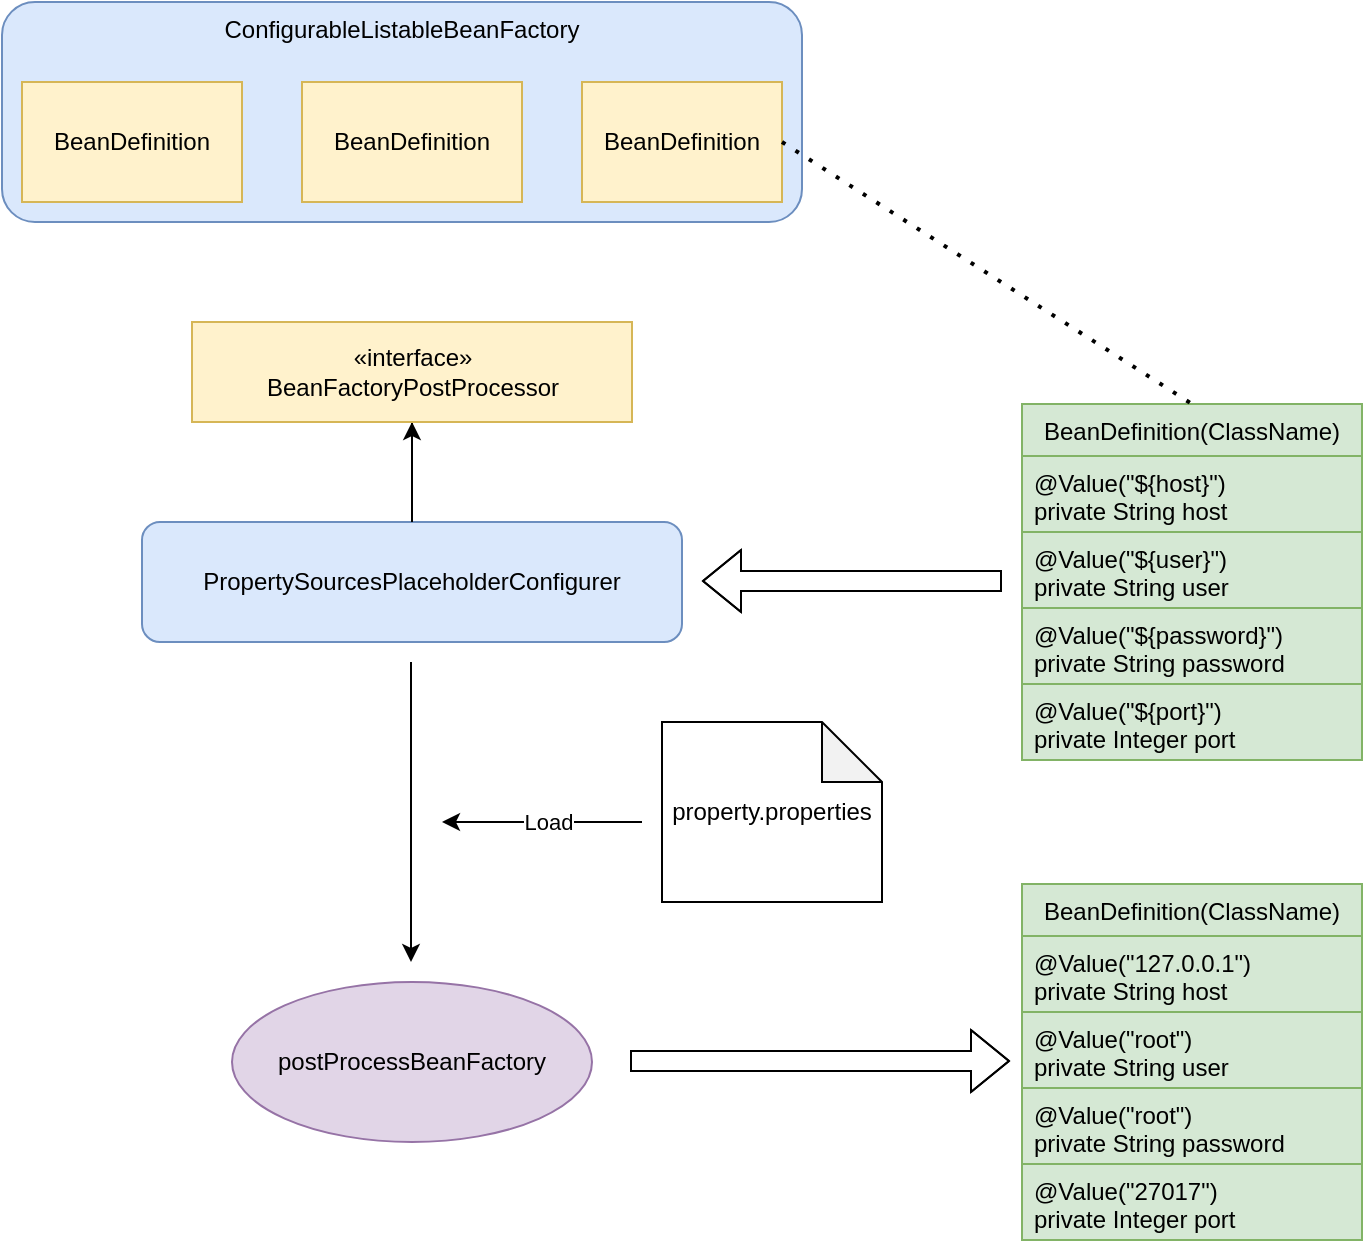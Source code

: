 <mxfile version="15.9.1" type="device"><diagram id="U7V73zNpmijPJowS_P90" name="Page-1"><mxGraphModel dx="1298" dy="752" grid="1" gridSize="10" guides="1" tooltips="1" connect="1" arrows="1" fold="1" page="1" pageScale="1" pageWidth="827" pageHeight="1169" math="0" shadow="0"><root><mxCell id="0"/><mxCell id="1" parent="0"/><mxCell id="ZiVWcMGPxniHILR3XmI_-1" value="ConfigurableListableBeanFactory&lt;br&gt;" style="rounded=1;whiteSpace=wrap;html=1;fillColor=#dae8fc;strokeColor=#6c8ebf;align=center;verticalAlign=top;" vertex="1" parent="1"><mxGeometry x="100" y="70" width="400" height="110" as="geometry"/></mxCell><mxCell id="ZiVWcMGPxniHILR3XmI_-2" value="BeanDefinition" style="rounded=0;whiteSpace=wrap;html=1;fillColor=#fff2cc;strokeColor=#d6b656;" vertex="1" parent="1"><mxGeometry x="110" y="110" width="110" height="60" as="geometry"/></mxCell><mxCell id="ZiVWcMGPxniHILR3XmI_-3" value="BeanDefinition" style="rounded=0;whiteSpace=wrap;html=1;fillColor=#fff2cc;strokeColor=#d6b656;" vertex="1" parent="1"><mxGeometry x="250" y="110" width="110" height="60" as="geometry"/></mxCell><mxCell id="ZiVWcMGPxniHILR3XmI_-4" value="BeanDefinition" style="rounded=0;whiteSpace=wrap;html=1;fillColor=#fff2cc;strokeColor=#d6b656;" vertex="1" parent="1"><mxGeometry x="390" y="110" width="100" height="60" as="geometry"/></mxCell><mxCell id="ZiVWcMGPxniHILR3XmI_-12" value="BeanDefinition(ClassName)" style="swimlane;fontStyle=0;childLayout=stackLayout;horizontal=1;startSize=26;fillColor=#d5e8d4;horizontalStack=0;resizeParent=1;resizeParentMax=0;resizeLast=0;collapsible=1;marginBottom=0;strokeColor=#82b366;" vertex="1" parent="1"><mxGeometry x="610" y="271" width="170" height="178" as="geometry"/></mxCell><mxCell id="ZiVWcMGPxniHILR3XmI_-13" value="@Value(&quot;${host}&quot;)&#10;private String host" style="text;strokeColor=#82b366;fillColor=#d5e8d4;align=left;verticalAlign=top;spacingLeft=4;spacingRight=4;overflow=hidden;rotatable=0;points=[[0,0.5],[1,0.5]];portConstraint=eastwest;" vertex="1" parent="ZiVWcMGPxniHILR3XmI_-12"><mxGeometry y="26" width="170" height="38" as="geometry"/></mxCell><mxCell id="ZiVWcMGPxniHILR3XmI_-40" value="@Value(&quot;${user}&quot;)&#10;private String user" style="text;strokeColor=#82b366;fillColor=#d5e8d4;align=left;verticalAlign=top;spacingLeft=4;spacingRight=4;overflow=hidden;rotatable=0;points=[[0,0.5],[1,0.5]];portConstraint=eastwest;" vertex="1" parent="ZiVWcMGPxniHILR3XmI_-12"><mxGeometry y="64" width="170" height="38" as="geometry"/></mxCell><mxCell id="ZiVWcMGPxniHILR3XmI_-41" value="@Value(&quot;${password}&quot;)&#10;private String password" style="text;strokeColor=#82b366;fillColor=#d5e8d4;align=left;verticalAlign=top;spacingLeft=4;spacingRight=4;overflow=hidden;rotatable=0;points=[[0,0.5],[1,0.5]];portConstraint=eastwest;" vertex="1" parent="ZiVWcMGPxniHILR3XmI_-12"><mxGeometry y="102" width="170" height="38" as="geometry"/></mxCell><mxCell id="ZiVWcMGPxniHILR3XmI_-42" value="@Value(&quot;${port}&quot;)&#10;private Integer port" style="text;strokeColor=#82b366;fillColor=#d5e8d4;align=left;verticalAlign=top;spacingLeft=4;spacingRight=4;overflow=hidden;rotatable=0;points=[[0,0.5],[1,0.5]];portConstraint=eastwest;" vertex="1" parent="ZiVWcMGPxniHILR3XmI_-12"><mxGeometry y="140" width="170" height="38" as="geometry"/></mxCell><mxCell id="ZiVWcMGPxniHILR3XmI_-19" value="PropertySourcesPlaceholderConfigurer" style="rounded=1;whiteSpace=wrap;html=1;fillColor=#dae8fc;strokeColor=#6c8ebf;align=center;verticalAlign=middle;" vertex="1" parent="1"><mxGeometry x="170" y="330" width="270" height="60" as="geometry"/></mxCell><mxCell id="ZiVWcMGPxniHILR3XmI_-21" value="" style="endArrow=classic;dashed=1;html=1;rounded=0;entryX=0.5;entryY=1;entryDx=0;entryDy=0;exitX=0.5;exitY=0;exitDx=0;exitDy=0;startArrow=none;startFill=0;endFill=1;" edge="1" parent="1" source="ZiVWcMGPxniHILR3XmI_-19"><mxGeometry width="50" height="50" relative="1" as="geometry"><mxPoint x="390" y="400" as="sourcePoint"/><mxPoint x="305" y="280" as="targetPoint"/></mxGeometry></mxCell><mxCell id="ZiVWcMGPxniHILR3XmI_-22" value="" style="endArrow=classic;html=1;rounded=0;" edge="1" parent="1"><mxGeometry width="50" height="50" relative="1" as="geometry"><mxPoint x="304.5" y="400" as="sourcePoint"/><mxPoint x="304.5" y="550" as="targetPoint"/></mxGeometry></mxCell><mxCell id="ZiVWcMGPxniHILR3XmI_-24" value="" style="edgeStyle=orthogonalEdgeStyle;rounded=0;orthogonalLoop=1;jettySize=auto;html=1;startArrow=none;startFill=0;endArrow=none;endFill=0;exitX=0.5;exitY=1;exitDx=0;exitDy=0;" edge="1" parent="1" source="ZiVWcMGPxniHILR3XmI_-23" target="ZiVWcMGPxniHILR3XmI_-19"><mxGeometry relative="1" as="geometry"/></mxCell><mxCell id="ZiVWcMGPxniHILR3XmI_-23" value="«interface»&lt;br&gt;&lt;span&gt;BeanFactoryPostProcessor&lt;/span&gt;" style="html=1;fillColor=#fff2cc;strokeColor=#d6b656;" vertex="1" parent="1"><mxGeometry x="195" y="230" width="220" height="50" as="geometry"/></mxCell><mxCell id="ZiVWcMGPxniHILR3XmI_-30" value="property.properties" style="shape=note;whiteSpace=wrap;html=1;backgroundOutline=1;darkOpacity=0.05;verticalAlign=middle;" vertex="1" parent="1"><mxGeometry x="430" y="430" width="110" height="90" as="geometry"/></mxCell><mxCell id="ZiVWcMGPxniHILR3XmI_-31" value="" style="endArrow=none;html=1;rounded=0;startArrow=classic;startFill=1;" edge="1" parent="1"><mxGeometry width="50" height="50" relative="1" as="geometry"><mxPoint x="320" y="480" as="sourcePoint"/><mxPoint x="420" y="480" as="targetPoint"/></mxGeometry></mxCell><mxCell id="ZiVWcMGPxniHILR3XmI_-32" value="Load" style="edgeLabel;html=1;align=center;verticalAlign=middle;resizable=0;points=[];" vertex="1" connectable="0" parent="ZiVWcMGPxniHILR3XmI_-31"><mxGeometry x="0.06" relative="1" as="geometry"><mxPoint as="offset"/></mxGeometry></mxCell><mxCell id="ZiVWcMGPxniHILR3XmI_-33" value="postProcessBeanFactory" style="ellipse;whiteSpace=wrap;html=1;fillColor=#e1d5e7;strokeColor=#9673a6;" vertex="1" parent="1"><mxGeometry x="215" y="560" width="180" height="80" as="geometry"/></mxCell><mxCell id="ZiVWcMGPxniHILR3XmI_-43" value="BeanDefinition(ClassName)" style="swimlane;fontStyle=0;childLayout=stackLayout;horizontal=1;startSize=26;fillColor=#d5e8d4;horizontalStack=0;resizeParent=1;resizeParentMax=0;resizeLast=0;collapsible=1;marginBottom=0;strokeColor=#82b366;" vertex="1" parent="1"><mxGeometry x="610" y="511" width="170" height="178" as="geometry"/></mxCell><mxCell id="ZiVWcMGPxniHILR3XmI_-44" value="@Value(&quot;127.0.0.1&quot;)&#10;private String host" style="text;strokeColor=#82b366;fillColor=#d5e8d4;align=left;verticalAlign=top;spacingLeft=4;spacingRight=4;overflow=hidden;rotatable=0;points=[[0,0.5],[1,0.5]];portConstraint=eastwest;" vertex="1" parent="ZiVWcMGPxniHILR3XmI_-43"><mxGeometry y="26" width="170" height="38" as="geometry"/></mxCell><mxCell id="ZiVWcMGPxniHILR3XmI_-45" value="@Value(&quot;root&quot;)&#10;private String user" style="text;strokeColor=#82b366;fillColor=#d5e8d4;align=left;verticalAlign=top;spacingLeft=4;spacingRight=4;overflow=hidden;rotatable=0;points=[[0,0.5],[1,0.5]];portConstraint=eastwest;" vertex="1" parent="ZiVWcMGPxniHILR3XmI_-43"><mxGeometry y="64" width="170" height="38" as="geometry"/></mxCell><mxCell id="ZiVWcMGPxniHILR3XmI_-46" value="@Value(&quot;root&quot;)&#10;private String password" style="text;strokeColor=#82b366;fillColor=#d5e8d4;align=left;verticalAlign=top;spacingLeft=4;spacingRight=4;overflow=hidden;rotatable=0;points=[[0,0.5],[1,0.5]];portConstraint=eastwest;" vertex="1" parent="ZiVWcMGPxniHILR3XmI_-43"><mxGeometry y="102" width="170" height="38" as="geometry"/></mxCell><mxCell id="ZiVWcMGPxniHILR3XmI_-47" value="@Value(&quot;27017&quot;)&#10;private Integer port" style="text;strokeColor=#82b366;fillColor=#d5e8d4;align=left;verticalAlign=top;spacingLeft=4;spacingRight=4;overflow=hidden;rotatable=0;points=[[0,0.5],[1,0.5]];portConstraint=eastwest;" vertex="1" parent="ZiVWcMGPxniHILR3XmI_-43"><mxGeometry y="140" width="170" height="38" as="geometry"/></mxCell><mxCell id="ZiVWcMGPxniHILR3XmI_-48" value="" style="shape=flexArrow;endArrow=none;html=1;rounded=0;startArrow=block;endFill=0;" edge="1" parent="1"><mxGeometry width="50" height="50" relative="1" as="geometry"><mxPoint x="450" y="359.5" as="sourcePoint"/><mxPoint x="600" y="359.5" as="targetPoint"/><Array as="points"><mxPoint x="530" y="359.5"/></Array></mxGeometry></mxCell><mxCell id="ZiVWcMGPxniHILR3XmI_-49" value="" style="shape=flexArrow;endArrow=block;html=1;rounded=0;startArrow=none;endFill=0;startFill=0;" edge="1" parent="1"><mxGeometry width="50" height="50" relative="1" as="geometry"><mxPoint x="414" y="599.5" as="sourcePoint"/><mxPoint x="604" y="599.5" as="targetPoint"/><Array as="points"><mxPoint x="534" y="599.5"/></Array></mxGeometry></mxCell><mxCell id="ZiVWcMGPxniHILR3XmI_-50" value="" style="endArrow=none;dashed=1;html=1;dashPattern=1 3;strokeWidth=2;rounded=0;entryX=0.5;entryY=0;entryDx=0;entryDy=0;exitX=1;exitY=0.5;exitDx=0;exitDy=0;" edge="1" parent="1" source="ZiVWcMGPxniHILR3XmI_-4" target="ZiVWcMGPxniHILR3XmI_-12"><mxGeometry width="50" height="50" relative="1" as="geometry"><mxPoint x="390" y="440" as="sourcePoint"/><mxPoint x="440" y="390" as="targetPoint"/></mxGeometry></mxCell></root></mxGraphModel></diagram></mxfile>